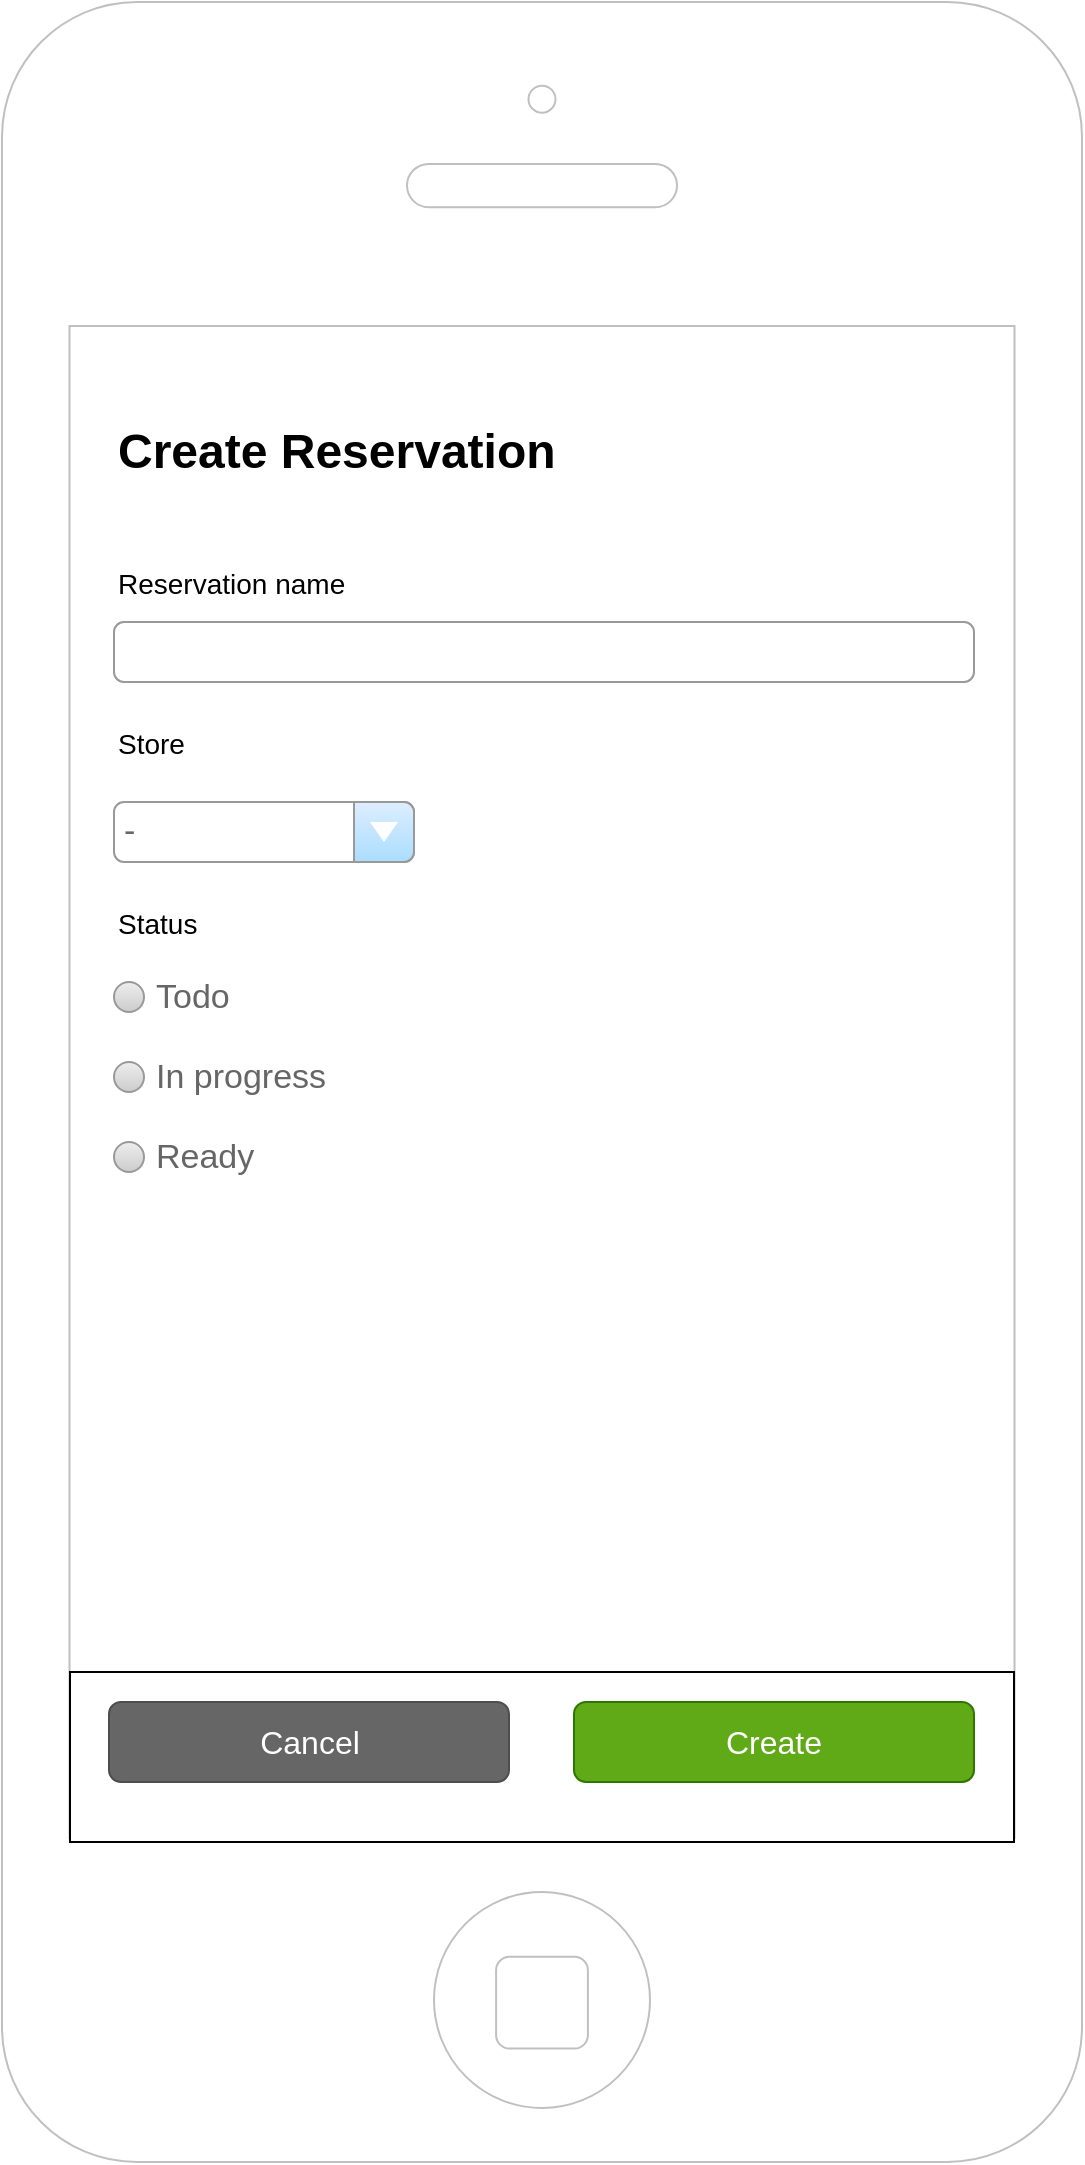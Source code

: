 <mxfile>
    <diagram id="DbeSObqCEBHpZqMJlmhy" name="Page-1">
        <mxGraphModel dx="870" dy="628" grid="1" gridSize="10" guides="1" tooltips="1" connect="1" arrows="1" fold="1" page="1" pageScale="1" pageWidth="827" pageHeight="1169" math="0" shadow="0">
            <root>
                <mxCell id="0"/>
                <mxCell id="1" parent="0"/>
                <mxCell id="p_hHbGDJPM_kuDDimLqB-1" value="" style="html=1;verticalLabelPosition=bottom;labelBackgroundColor=#ffffff;verticalAlign=top;shadow=0;dashed=0;strokeWidth=1;shape=mxgraph.ios7.misc.iphone;strokeColor=#c0c0c0;movable=0;resizable=0;rotatable=0;deletable=0;editable=0;connectable=0;" parent="1" vertex="1">
                    <mxGeometry x="144" y="40" width="540" height="1080" as="geometry"/>
                </mxCell>
                <mxCell id="68" value="" style="rounded=0;whiteSpace=wrap;html=1;" vertex="1" parent="1">
                    <mxGeometry x="178" y="875" width="472" height="85" as="geometry"/>
                </mxCell>
                <mxCell id="p_hHbGDJPM_kuDDimLqB-2" value="&lt;h1&gt;Create Reservation&lt;/h1&gt;" style="text;html=1;align=left;verticalAlign=middle;resizable=0;points=[];autosize=1;" parent="1" vertex="1">
                    <mxGeometry x="200" y="240" width="230" height="50" as="geometry"/>
                </mxCell>
                <mxCell id="44" value="Reservation name" style="fillColor=none;strokeColor=none;align=left;fontSize=14;" parent="1" vertex="1">
                    <mxGeometry x="200" y="310" width="260" height="40" as="geometry"/>
                </mxCell>
                <mxCell id="45" value="" style="html=1;shadow=0;dashed=0;shape=mxgraph.bootstrap.rrect;rSize=5;fillColor=none;strokeColor=#999999;align=left;spacing=15;fontSize=14;fontColor=#6C767D;" parent="1" vertex="1">
                    <mxGeometry x="200" y="350" width="430" height="30" as="geometry"/>
                </mxCell>
                <mxCell id="46" value="-" style="strokeWidth=1;shadow=0;dashed=0;align=center;html=1;shape=mxgraph.mockup.forms.comboBox;strokeColor=#999999;fillColor=#ddeeff;align=left;fillColor2=#aaddff;mainText=;fontColor=#666666;fontSize=17;spacingLeft=3;" parent="1" vertex="1">
                    <mxGeometry x="200" y="440" width="150" height="30" as="geometry"/>
                </mxCell>
                <mxCell id="47" value="Store" style="fillColor=none;strokeColor=none;align=left;fontSize=14;" parent="1" vertex="1">
                    <mxGeometry x="200" y="390" width="260" height="40" as="geometry"/>
                </mxCell>
                <mxCell id="48" value="Status" style="fillColor=none;strokeColor=none;align=left;fontSize=14;" parent="1" vertex="1">
                    <mxGeometry x="200" y="480" width="260" height="40" as="geometry"/>
                </mxCell>
                <mxCell id="49" value="Todo" style="shape=ellipse;fillColor=#eeeeee;strokeColor=#999999;gradientColor=#cccccc;html=1;align=left;spacingLeft=4;fontSize=17;fontColor=#666666;labelPosition=right;shadow=0;" parent="1" vertex="1">
                    <mxGeometry x="200" y="530" width="15" height="15" as="geometry"/>
                </mxCell>
                <mxCell id="50" value="In progress" style="shape=ellipse;fillColor=#eeeeee;strokeColor=#999999;gradientColor=#cccccc;html=1;align=left;spacingLeft=4;fontSize=17;fontColor=#666666;labelPosition=right;shadow=0;" parent="1" vertex="1">
                    <mxGeometry x="200" y="570" width="15" height="15" as="geometry"/>
                </mxCell>
                <mxCell id="52" value="Ready" style="shape=ellipse;fillColor=#eeeeee;strokeColor=#999999;gradientColor=#cccccc;html=1;align=left;spacingLeft=4;fontSize=17;fontColor=#666666;labelPosition=right;shadow=0;" parent="1" vertex="1">
                    <mxGeometry x="200" y="610" width="15" height="15" as="geometry"/>
                </mxCell>
                <mxCell id="60" value="&lt;font style=&quot;font-size: 16px&quot;&gt;Create&lt;/font&gt;" style="rounded=1;html=1;shadow=0;dashed=0;whiteSpace=wrap;fontSize=10;fillColor=#60a917;align=center;strokeColor=#2D7600;fontColor=#ffffff;" parent="1" vertex="1">
                    <mxGeometry x="430" y="890" width="200" height="40" as="geometry"/>
                </mxCell>
                <mxCell id="61" value="&lt;font style=&quot;font-size: 16px&quot;&gt;Cancel&lt;/font&gt;" style="rounded=1;html=1;shadow=0;dashed=0;whiteSpace=wrap;fontSize=10;fillColor=#666666;align=center;strokeColor=#4D4D4D;fontColor=#ffffff;" parent="1" vertex="1">
                    <mxGeometry x="197.5" y="890" width="200" height="40" as="geometry"/>
                </mxCell>
            </root>
        </mxGraphModel>
    </diagram>
</mxfile>
